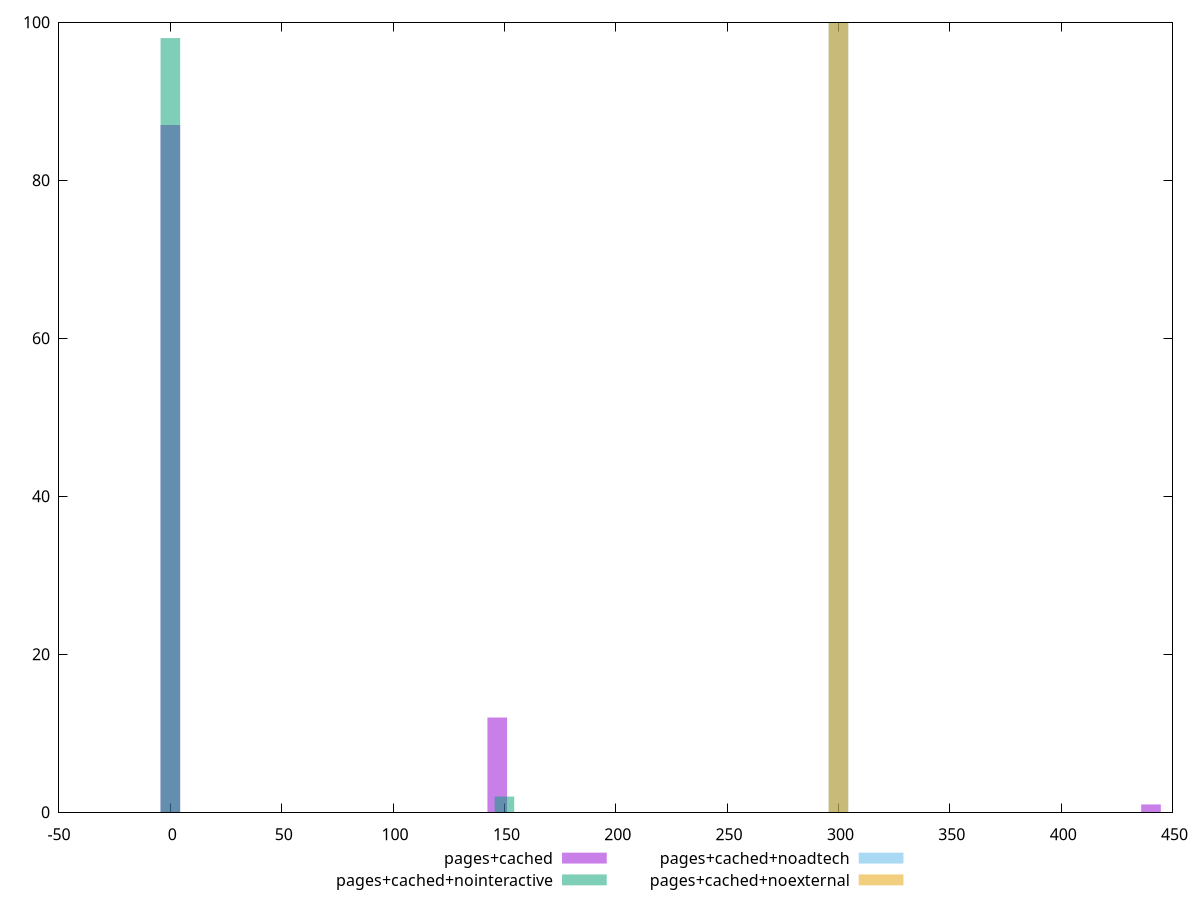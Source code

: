 $_pagesCached <<EOF
440.3515761638127 1
146.78385872127092 12
0 87
EOF
$_pagesCachedNointeractive <<EOF
0 98
150 2
EOF
$_pagesCachedNoadtech <<EOF
300 100
EOF
$_pagesCachedNoexternal <<EOF
300 100
EOF
set key outside below
set terminal pngcairo
set output "report_00006_2020-11-02T20-21-41.718Z/unused-css-rules/unused-css-rules_pages+cached_pages+cached+nointeractive_pages+cached+noadtech_pages+cached+noexternal+hist.png"
set boxwidth 8.807031523276255
set style fill transparent solid 0.5 noborder
set yrange [0:100]
plot $_pagesCached title "pages+cached" with boxes ,$_pagesCachedNointeractive title "pages+cached+nointeractive" with boxes ,$_pagesCachedNoadtech title "pages+cached+noadtech" with boxes ,$_pagesCachedNoexternal title "pages+cached+noexternal" with boxes ,